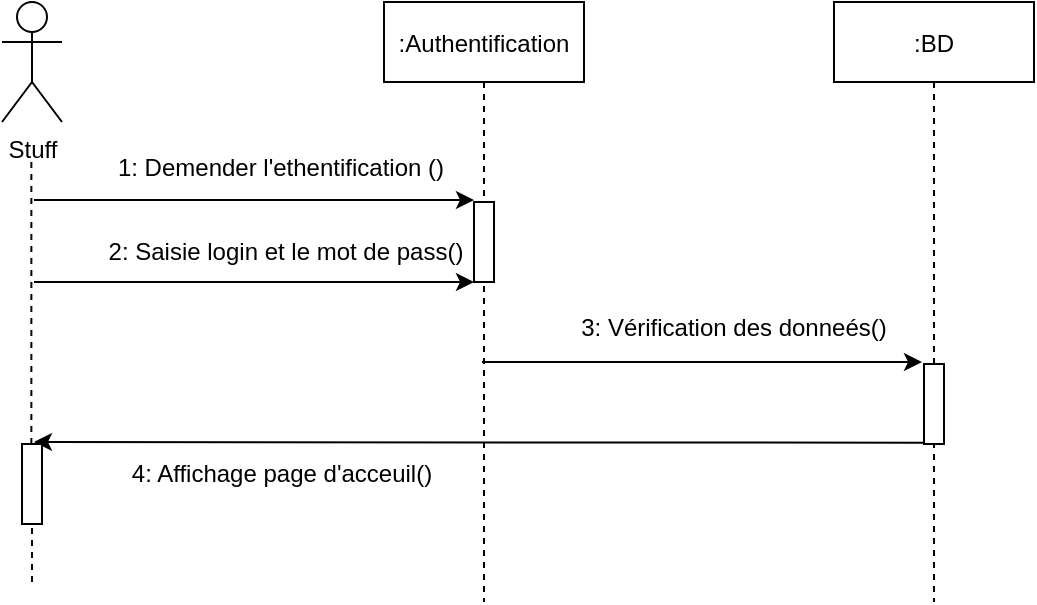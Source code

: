 <mxfile version="16.2.1" type="google"><diagram id="kgpKYQtTHZ0yAKxKKP6v" name="Page-1"><mxGraphModel dx="889" dy="474" grid="1" gridSize="10" guides="1" tooltips="1" connect="1" arrows="1" fold="1" page="1" pageScale="1" pageWidth="850" pageHeight="1100" math="0" shadow="0"><root><mxCell id="0"/><mxCell id="1" parent="0"/><mxCell id="3nuBFxr9cyL0pnOWT2aG-1" value=":Authentification" style="shape=umlLifeline;perimeter=lifelinePerimeter;container=1;collapsible=0;recursiveResize=0;rounded=0;shadow=0;strokeWidth=1;" parent="1" vertex="1"><mxGeometry x="255" y="100" width="100" height="300" as="geometry"/></mxCell><mxCell id="-NB_c0c00v1KZFnpDaG5-3" value="" style="html=1;points=[];perimeter=orthogonalPerimeter;" vertex="1" parent="3nuBFxr9cyL0pnOWT2aG-1"><mxGeometry x="45" y="100" width="10" height="40" as="geometry"/></mxCell><mxCell id="-NB_c0c00v1KZFnpDaG5-16" value="" style="endArrow=classic;html=1;rounded=0;" edge="1" parent="3nuBFxr9cyL0pnOWT2aG-1"><mxGeometry width="50" height="50" relative="1" as="geometry"><mxPoint x="-175" y="140.0" as="sourcePoint"/><mxPoint x="45" y="140.0" as="targetPoint"/></mxGeometry></mxCell><mxCell id="3nuBFxr9cyL0pnOWT2aG-5" value=":BD" style="shape=umlLifeline;perimeter=lifelinePerimeter;container=1;collapsible=0;recursiveResize=0;rounded=0;shadow=0;strokeWidth=1;" parent="1" vertex="1"><mxGeometry x="480" y="100" width="100" height="300" as="geometry"/></mxCell><mxCell id="3nuBFxr9cyL0pnOWT2aG-6" value="" style="points=[];perimeter=orthogonalPerimeter;rounded=0;shadow=0;strokeWidth=1;" parent="3nuBFxr9cyL0pnOWT2aG-5" vertex="1"><mxGeometry x="45" y="181" width="10" height="40" as="geometry"/></mxCell><mxCell id="-NB_c0c00v1KZFnpDaG5-18" value="" style="endArrow=classic;html=1;rounded=0;" edge="1" parent="3nuBFxr9cyL0pnOWT2aG-5"><mxGeometry width="50" height="50" relative="1" as="geometry"><mxPoint x="-176" y="180.0" as="sourcePoint"/><mxPoint x="44" y="180.0" as="targetPoint"/></mxGeometry></mxCell><mxCell id="-NB_c0c00v1KZFnpDaG5-19" value="3: Vérification des donneés()" style="text;html=1;strokeColor=none;fillColor=none;align=center;verticalAlign=middle;whiteSpace=wrap;rounded=0;" vertex="1" parent="3nuBFxr9cyL0pnOWT2aG-5"><mxGeometry x="-145" y="148" width="190" height="30" as="geometry"/></mxCell><mxCell id="-NB_c0c00v1KZFnpDaG5-1" value="Stuff" style="shape=umlActor;verticalLabelPosition=bottom;verticalAlign=top;html=1;outlineConnect=0;" vertex="1" parent="1"><mxGeometry x="64" y="100" width="30" height="60" as="geometry"/></mxCell><mxCell id="-NB_c0c00v1KZFnpDaG5-9" value="" style="endArrow=none;dashed=1;html=1;rounded=0;startArrow=none;" edge="1" parent="1" source="-NB_c0c00v1KZFnpDaG5-21"><mxGeometry width="50" height="50" relative="1" as="geometry"><mxPoint x="79" y="390" as="sourcePoint"/><mxPoint x="78.68" y="180" as="targetPoint"/></mxGeometry></mxCell><mxCell id="-NB_c0c00v1KZFnpDaG5-13" value="" style="endArrow=classic;html=1;rounded=0;" edge="1" parent="1"><mxGeometry width="50" height="50" relative="1" as="geometry"><mxPoint x="80" y="199" as="sourcePoint"/><mxPoint x="300" y="199" as="targetPoint"/></mxGeometry></mxCell><mxCell id="-NB_c0c00v1KZFnpDaG5-14" value="1: Demender l'ethentification ()" style="text;html=1;strokeColor=none;fillColor=none;align=center;verticalAlign=middle;whiteSpace=wrap;rounded=0;" vertex="1" parent="1"><mxGeometry x="117" y="168" width="173" height="30" as="geometry"/></mxCell><mxCell id="-NB_c0c00v1KZFnpDaG5-17" value="2: Saisie login et le mot de pass()" style="text;html=1;strokeColor=none;fillColor=none;align=center;verticalAlign=middle;whiteSpace=wrap;rounded=0;" vertex="1" parent="1"><mxGeometry x="111" y="210" width="190" height="30" as="geometry"/></mxCell><mxCell id="-NB_c0c00v1KZFnpDaG5-20" value="" style="endArrow=classic;html=1;rounded=0;exitX=-0.025;exitY=0.984;exitDx=0;exitDy=0;exitPerimeter=0;" edge="1" parent="1" source="3nuBFxr9cyL0pnOWT2aG-6"><mxGeometry width="50" height="50" relative="1" as="geometry"><mxPoint x="430" y="350" as="sourcePoint"/><mxPoint x="80" y="320" as="targetPoint"/></mxGeometry></mxCell><mxCell id="-NB_c0c00v1KZFnpDaG5-21" value="" style="points=[];perimeter=orthogonalPerimeter;rounded=0;shadow=0;strokeWidth=1;" vertex="1" parent="1"><mxGeometry x="74" y="321" width="10" height="40" as="geometry"/></mxCell><mxCell id="-NB_c0c00v1KZFnpDaG5-22" value="" style="endArrow=none;dashed=1;html=1;rounded=0;" edge="1" parent="1" target="-NB_c0c00v1KZFnpDaG5-21"><mxGeometry width="50" height="50" relative="1" as="geometry"><mxPoint x="79.0" y="390" as="sourcePoint"/><mxPoint x="78.68" y="180" as="targetPoint"/></mxGeometry></mxCell><mxCell id="-NB_c0c00v1KZFnpDaG5-23" value="4: Affichage page d'acceuil()" style="text;html=1;strokeColor=none;fillColor=none;align=center;verticalAlign=middle;whiteSpace=wrap;rounded=0;" vertex="1" parent="1"><mxGeometry x="108.5" y="321" width="190" height="30" as="geometry"/></mxCell></root></mxGraphModel></diagram></mxfile>
